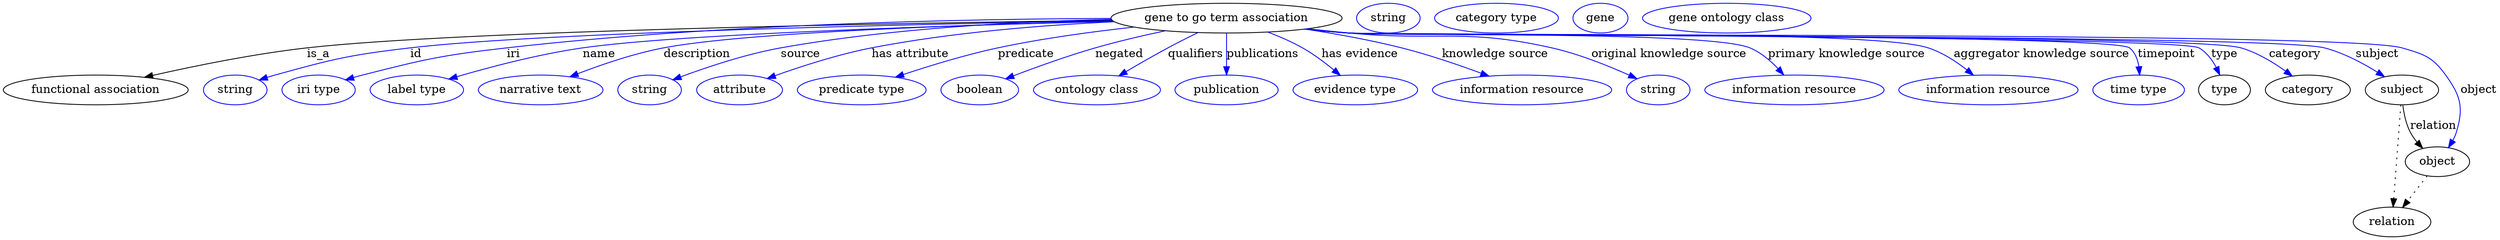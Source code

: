 digraph {
	graph [bb="0,0,3017.8,283"];
	node [label="\N"];
	"gene to go term association"	[height=0.5,
		label="gene to go term association",
		pos="1478.8,265",
		width=3.8816];
	"functional association"	[height=0.5,
		pos="111.79,178",
		width=3.1053];
	"gene to go term association" -> "functional association"	[label=is_a,
		lp="380.79,221.5",
		pos="e,170.62,193.36 1340.1,262.44 1085.1,259.11 551.16,249.84 366.79,229 303.12,221.8 231.61,207.2 180.55,195.63"];
	id	[color=blue,
		height=0.5,
		label=string,
		pos="279.79,178",
		width=1.0652];
	"gene to go term association" -> id	[color=blue,
		label=id,
		lp="498.79,221.5",
		pos="e,308.77,190.01 1340.8,261.89 1109.1,257.87 651.86,247.82 491.79,229 417.95,220.32 399.46,215.79 327.79,196 324.68,195.14 321.48,\
194.18 318.28,193.17",
		style=solid];
	iri	[color=blue,
		height=0.5,
		label="iri type",
		pos="380.79,178",
		width=1.2277];
	"gene to go term association" -> iri	[color=blue,
		label=iri,
		lp="616.79,221.5",
		pos="e,413.4,190.16 1338.9,264.65 1166.6,264.01 865.25,258.18 608.79,229 530.15,220.05 510.51,215.46 433.79,196 430.36,195.13 426.83,\
194.16 423.29,193.14",
		style=solid];
	name	[color=blue,
		height=0.5,
		label="label type",
		pos="499.79,178",
		width=1.5707];
	"gene to go term association" -> name	[color=blue,
		label=name,
		lp="720.79,221.5",
		pos="e,538.61,191.15 1342.1,261.06 1152.8,256.42 820.49,246.16 700.79,229 647.96,221.43 588.82,205.83 548.45,194.06",
		style=solid];
	description	[color=blue,
		height=0.5,
		label="narrative text",
		pos="649.79,178",
		width=2.0943];
	"gene to go term association" -> description	[color=blue,
		label=description,
		lp="838.29,221.5",
		pos="e,684.94,193.93 1341.8,261.39 1173.6,257.42 898.31,248.18 797.79,229 762.13,222.19 723.29,208.83 694.35,197.64",
		style=solid];
	source	[color=blue,
		height=0.5,
		label=string,
		pos="781.79,178",
		width=1.0652];
	"gene to go term association" -> source	[color=blue,
		label=source,
		lp="963.79,221.5",
		pos="e,810.06,190.4 1339.3,263.49 1229.9,261.04 1074.1,253.01 939.79,229 897.75,221.48 851.34,205.87 819.77,194.08",
		style=solid];
	"has attribute"	[color=blue,
		height=0.5,
		label=attribute,
		pos="889.79,178",
		width=1.4443];
	"gene to go term association" -> "has attribute"	[color=blue,
		label="has attribute",
		lp="1096.8,221.5",
		pos="e,923.25,191.85 1343,260.6 1258.1,256.59 1146.8,247.87 1049.8,229 1009.3,221.12 964.54,206.62 932.7,195.26",
		style=solid];
	predicate	[color=blue,
		height=0.5,
		label="predicate type",
		pos="1037.8,178",
		width=2.1665];
	"gene to go term association" -> predicate	[color=blue,
		label=predicate,
		lp="1235.8,221.5",
		pos="e,1078.4,193.49 1366.5,254.2 1315.9,248.66 1255.5,240.49 1201.8,229 1163,220.7 1120.2,207.5 1088,196.75",
		style=solid];
	negated	[color=blue,
		height=0.5,
		label=boolean,
		pos="1180.8,178",
		width=1.2999];
	"gene to go term association" -> negated	[color=blue,
		label=negated,
		lp="1348.8,221.5",
		pos="e,1211.9,191.48 1404.3,249.67 1377.5,243.96 1347.1,236.88 1319.8,229 1286.2,219.31 1249,205.77 1221.5,195.22",
		style=solid];
	qualifiers	[color=blue,
		height=0.5,
		label="ontology class",
		pos="1321.8,178",
		width=2.1304];
	"gene to go term association" -> qualifiers	[color=blue,
		label=qualifiers,
		lp="1441.3,221.5",
		pos="e,1348.3,195.02 1444.2,247.56 1432.6,241.85 1419.5,235.3 1407.8,229 1390.9,219.92 1372.4,209.3 1357,200.19",
		style=solid];
	publications	[color=blue,
		height=0.5,
		label=publication,
		pos="1478.8,178",
		width=1.7332];
	"gene to go term association" -> publications	[color=blue,
		label=publications,
		lp="1522.8,221.5",
		pos="e,1478.8,196.18 1478.8,246.8 1478.8,235.16 1478.8,219.55 1478.8,206.24",
		style=solid];
	"has evidence"	[color=blue,
		height=0.5,
		label="evidence type",
		pos="1634.8,178",
		width=2.0943];
	"gene to go term association" -> "has evidence"	[color=blue,
		label="has evidence",
		lp="1640.3,221.5",
		pos="e,1616.5,195.69 1528.7,248.11 1542.7,242.83 1557.7,236.39 1570.8,229 1584.1,221.48 1597.7,211.34 1608.8,202.15",
		style=solid];
	"knowledge source"	[color=blue,
		height=0.5,
		label="information resource",
		pos="1836.8,178",
		width=3.015];
	"gene to go term association" -> "knowledge source"	[color=blue,
		label="knowledge source",
		lp="1804.3,221.5",
		pos="e,1796.7,194.73 1573.7,251.78 1610.5,246.14 1652.9,238.55 1690.8,229 1723.4,220.77 1759.2,208.57 1787.2,198.28",
		style=solid];
	"original knowledge source"	[color=blue,
		height=0.5,
		label=string,
		pos="2001.8,178",
		width=1.0652];
	"gene to go term association" -> "original knowledge source"	[color=blue,
		label="original knowledge source",
		lp="2014.8,221.5",
		pos="e,1976.3,191.48 1577.3,252.19 1594.1,250.34 1611.5,248.53 1627.8,247 1736.5,236.81 1766.3,252.99 1872.8,229 1905.8,221.56 1941.6,\
207.15 1967.1,195.7",
		style=solid];
	"primary knowledge source"	[color=blue,
		height=0.5,
		label="information resource",
		pos="2166.8,178",
		width=3.015];
	"gene to go term association" -> "primary knowledge source"	[color=blue,
		label="primary knowledge source",
		lp="2229.8,221.5",
		pos="e,2153.8,196.29 1575.3,251.9 1592.7,250.02 1610.8,248.28 1627.8,247 1681.6,242.94 2063,249.6 2112.8,229 2125.8,223.61 2137.7,213.56 \
2146.9,203.88",
		style=solid];
	"aggregator knowledge source"	[color=blue,
		height=0.5,
		label="information resource",
		pos="2401.8,178",
		width=3.015];
	"gene to go term association" -> "aggregator knowledge source"	[color=blue,
		label="aggregator knowledge source",
		lp="2466.3,221.5",
		pos="e,2383.6,195.92 1574.5,251.83 1592.2,249.93 1610.5,248.2 1627.8,247 1705.5,241.58 2254.7,253 2328.8,229 2345.8,223.49 2362.5,212.64 \
2375.5,202.45",
		style=solid];
	timepoint	[color=blue,
		height=0.5,
		label="time type",
		pos="2583.8,178",
		width=1.5346];
	"gene to go term association" -> timepoint	[color=blue,
		label=timepoint,
		lp="2617.8,221.5",
		pos="e,2585,196.12 1574.1,251.77 1591.9,249.87 1610.4,248.16 1627.8,247 1654,245.26 2552.5,245.64 2572.8,229 2579.5,223.47 2582.7,214.84 \
2584.1,206.29",
		style=solid];
	type	[height=0.5,
		pos="2687.8,178",
		width=0.86659];
	"gene to go term association" -> type	[color=blue,
		label=type,
		lp="2687.8,221.5",
		pos="e,2682.1,196.14 1574.1,251.75 1591.9,249.85 1610.4,248.14 1627.8,247 1656.3,245.13 2631.9,243.12 2656.8,229 2666,223.76 2672.9,214.53 \
2677.7,205.42",
		style=solid];
	category	[height=0.5,
		pos="2788.8,178",
		width=1.4263];
	"gene to go term association" -> category	[color=blue,
		label=category,
		lp="2773.3,221.5",
		pos="e,2769.9,194.76 1573.7,251.78 1591.6,249.87 1610.3,248.14 1627.8,247 1687.7,243.09 2650.2,245.86 2707.8,229 2727.3,223.29 2746.7,\
211.54 2761.7,200.87",
		style=solid];
	subject	[height=0.5,
		pos="2902.8,178",
		width=1.2277];
	"gene to go term association" -> subject	[color=blue,
		label=subject,
		lp="2872.8,221.5",
		pos="e,2881.6,194.06 1573.7,251.76 1591.6,249.85 1610.3,248.13 1627.8,247 1693.3,242.78 2745.2,245.36 2808.8,229 2831.7,223.11 2855.1,\
210.65 2872.9,199.64",
		style=solid];
	object	[height=0.5,
		pos="2945.8,91",
		width=1.0832];
	"gene to go term association" -> object	[color=blue,
		label=object,
		lp="2995.8,178",
		pos="e,2959.2,108.09 1573.6,251.75 1591.6,249.83 1610.3,248.12 1627.8,247 1698.5,242.48 2834.8,248.95 2902.8,229 2929.4,221.18 2939.6,\
218.5 2955.8,196 2974.1,170.69 2977.7,156.9 2968.8,127 2967.8,123.55 2966.3,120.13 2964.5,116.85",
		style=solid];
	association_type	[color=blue,
		height=0.5,
		label=string,
		pos="1674.8,265",
		width=1.0652];
	association_category	[color=blue,
		height=0.5,
		label="category type",
		pos="1805.8,265",
		width=2.0762];
	subject -> object	[label=relation,
		lp="2940.8,134.5",
		pos="e,2927.9,107.23 2903.9,159.55 2905.1,149.57 2907.6,137.07 2912.8,127 2915,122.68 2917.9,118.52 2921.1,114.66"];
	relation	[height=0.5,
		pos="2890.8,18",
		width=1.2999];
	subject -> relation	[pos="e,2892.1,36.188 2901.5,159.79 2899.4,132.48 2895.3,78.994 2892.9,46.38",
		style=dotted];
	"gene to go term association_subject"	[color=blue,
		height=0.5,
		label=gene,
		pos="1931.8,265",
		width=0.92075];
	object -> relation	[pos="e,2903.6,35.54 2933.3,73.889 2926.4,64.939 2917.6,53.617 2909.8,43.584",
		style=dotted];
	"gene to go term association_object"	[color=blue,
		height=0.5,
		label="gene ontology class",
		pos="2084.8,265",
		width=2.8345];
}
